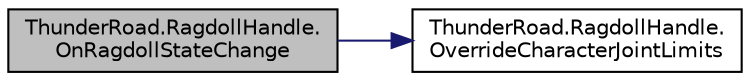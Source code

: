 digraph "ThunderRoad.RagdollHandle.OnRagdollStateChange"
{
 // LATEX_PDF_SIZE
  edge [fontname="Helvetica",fontsize="10",labelfontname="Helvetica",labelfontsize="10"];
  node [fontname="Helvetica",fontsize="10",shape=record];
  rankdir="LR";
  Node1 [label="ThunderRoad.RagdollHandle.\lOnRagdollStateChange",height=0.2,width=0.4,color="black", fillcolor="grey75", style="filled", fontcolor="black",tooltip="Called when [ragdoll state change]."];
  Node1 -> Node2 [color="midnightblue",fontsize="10",style="solid",fontname="Helvetica"];
  Node2 [label="ThunderRoad.RagdollHandle.\lOverrideCharacterJointLimits",height=0.2,width=0.4,color="black", fillcolor="white", style="filled",URL="$class_thunder_road_1_1_ragdoll_handle.html#aab2d54e1a8d1a1389dfa6786b072b3a0",tooltip="Overrides the character joint limits."];
}
